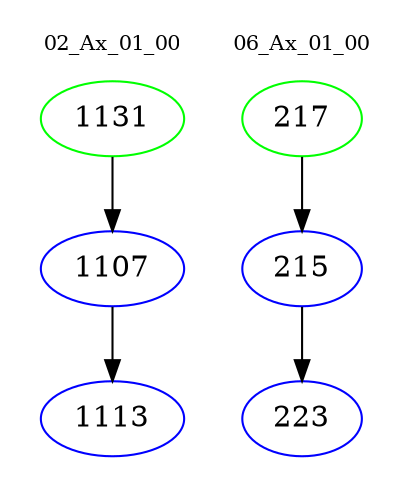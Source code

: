 digraph{
subgraph cluster_0 {
color = white
label = "02_Ax_01_00";
fontsize=10;
T0_1131 [label="1131", color="green"]
T0_1131 -> T0_1107 [color="black"]
T0_1107 [label="1107", color="blue"]
T0_1107 -> T0_1113 [color="black"]
T0_1113 [label="1113", color="blue"]
}
subgraph cluster_1 {
color = white
label = "06_Ax_01_00";
fontsize=10;
T1_217 [label="217", color="green"]
T1_217 -> T1_215 [color="black"]
T1_215 [label="215", color="blue"]
T1_215 -> T1_223 [color="black"]
T1_223 [label="223", color="blue"]
}
}
